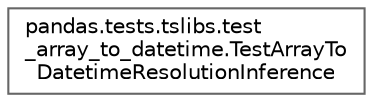 digraph "Graphical Class Hierarchy"
{
 // LATEX_PDF_SIZE
  bgcolor="transparent";
  edge [fontname=Helvetica,fontsize=10,labelfontname=Helvetica,labelfontsize=10];
  node [fontname=Helvetica,fontsize=10,shape=box,height=0.2,width=0.4];
  rankdir="LR";
  Node0 [id="Node000000",label="pandas.tests.tslibs.test\l_array_to_datetime.TestArrayTo\lDatetimeResolutionInference",height=0.2,width=0.4,color="grey40", fillcolor="white", style="filled",URL="$d0/dad/classpandas_1_1tests_1_1tslibs_1_1test__array__to__datetime_1_1TestArrayToDatetimeResolutionInference.html",tooltip=" "];
}
